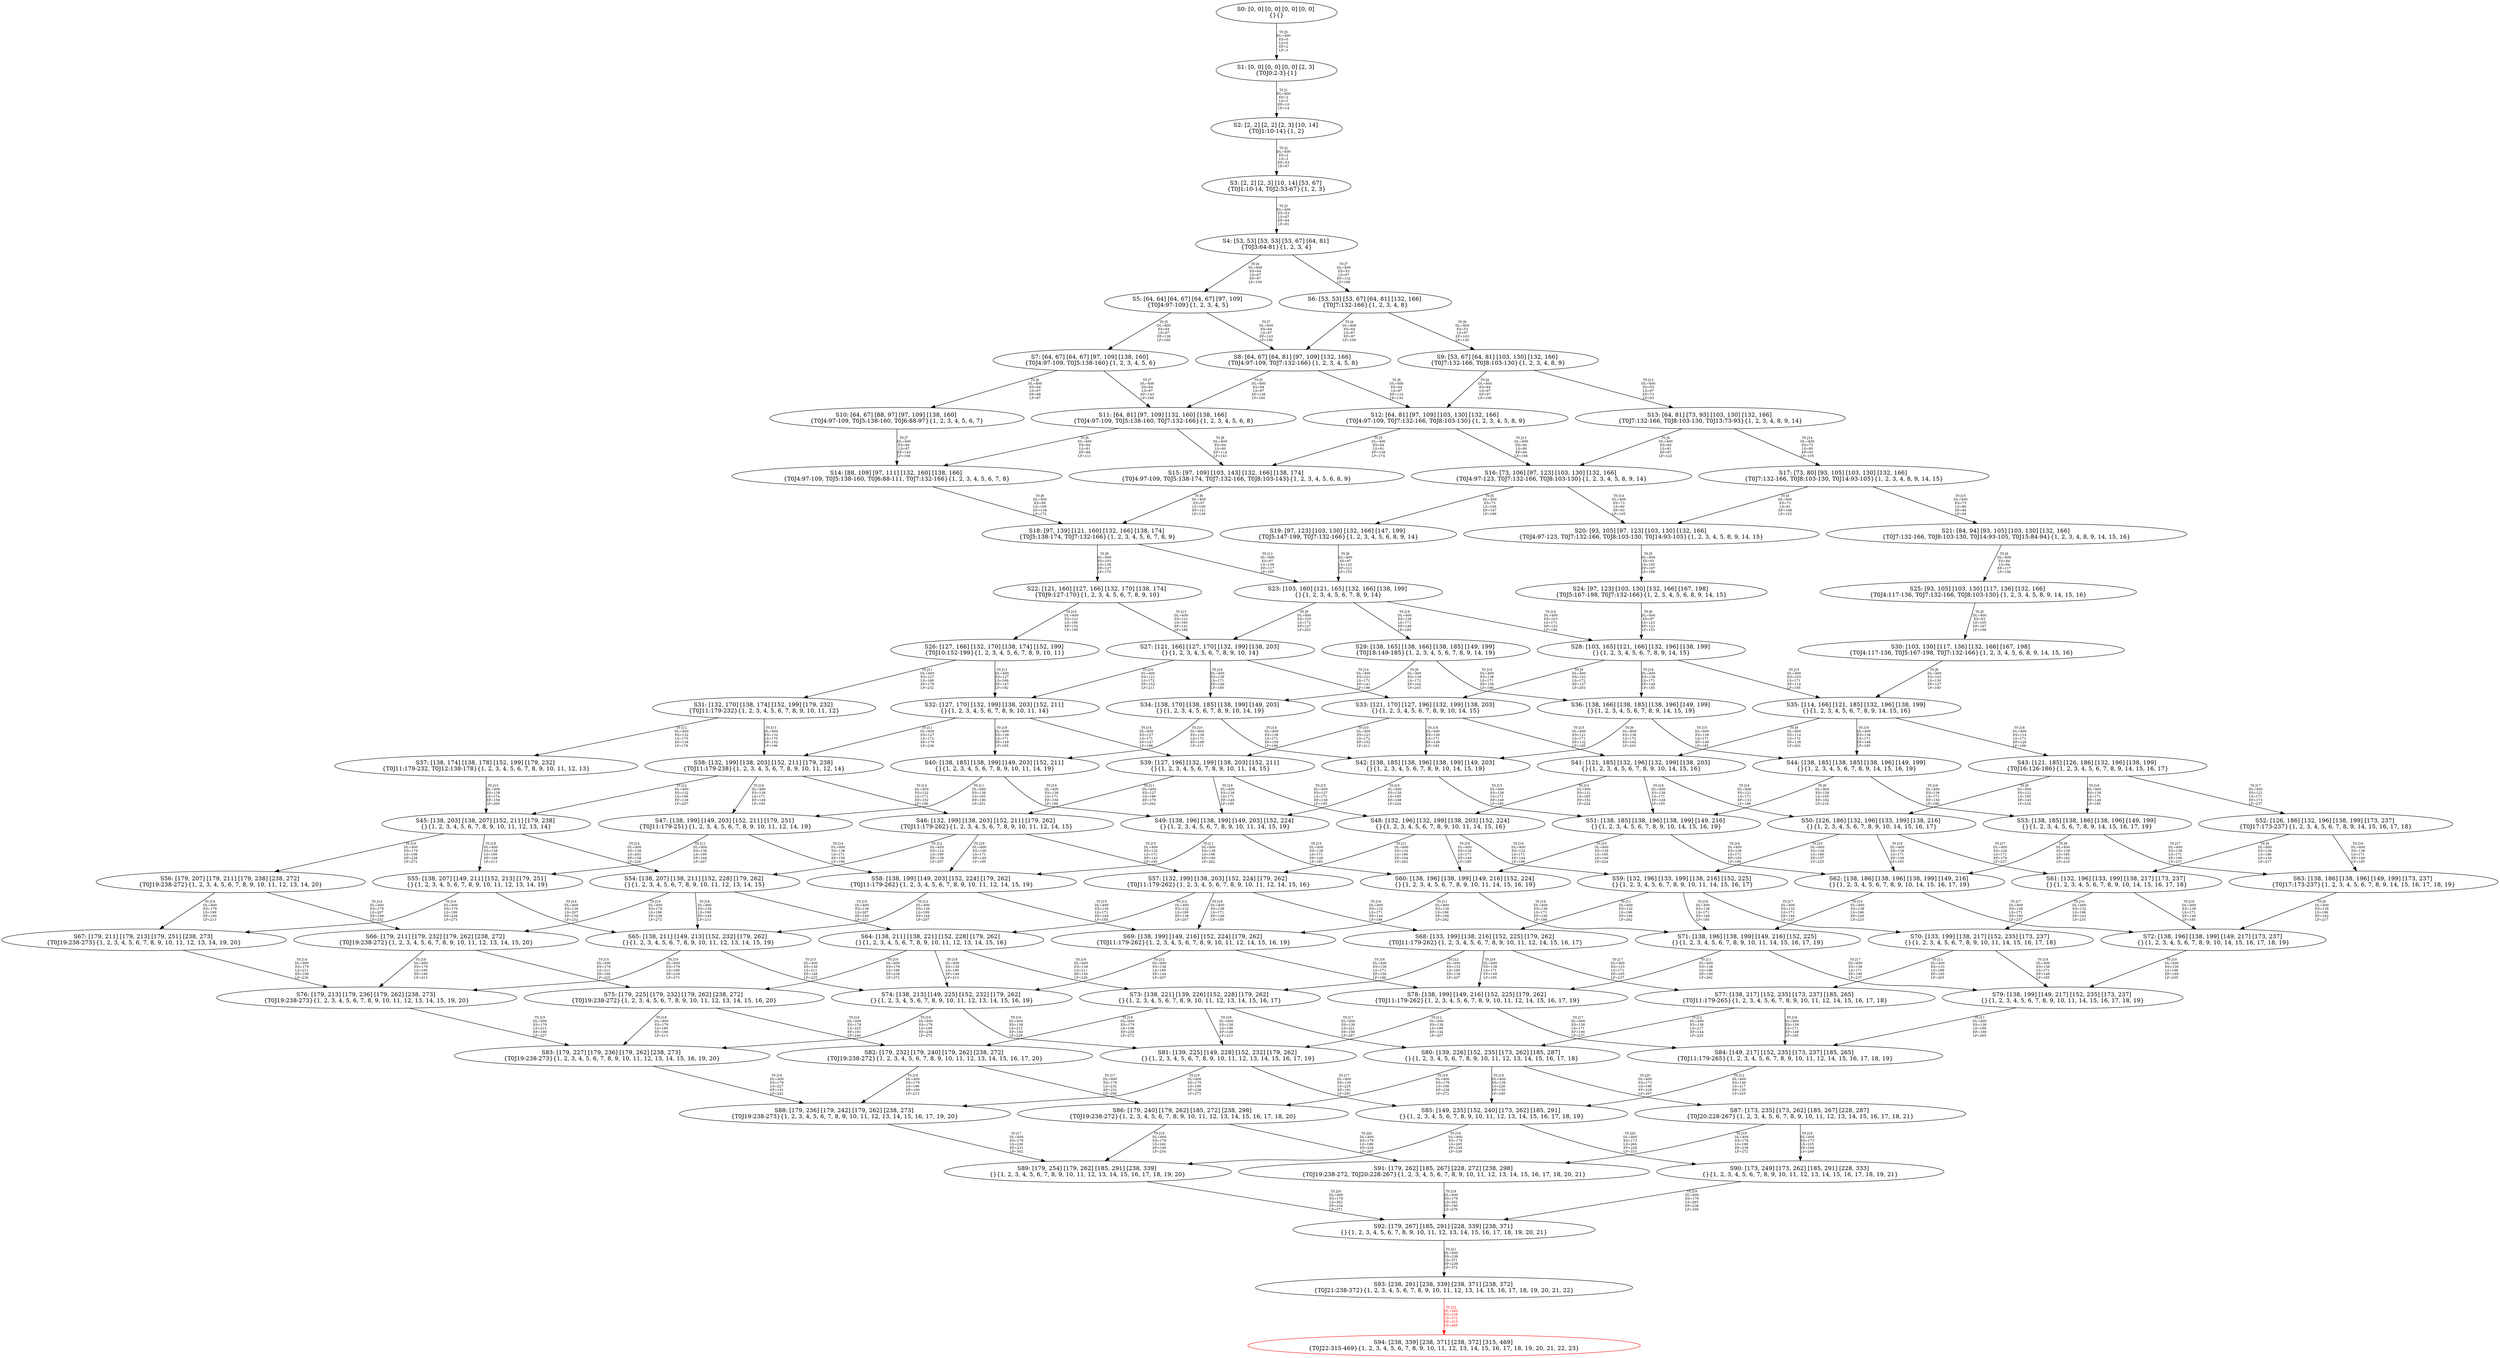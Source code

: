 digraph {
	S0[label="S0: [0, 0] [0, 0] [0, 0] [0, 0] \n{}{}"];
	S1[label="S1: [0, 0] [0, 0] [0, 0] [2, 3] \n{T0J0:2-3}{1}"];
	S2[label="S2: [2, 2] [2, 2] [2, 3] [10, 14] \n{T0J1:10-14}{1, 2}"];
	S3[label="S3: [2, 2] [2, 3] [10, 14] [53, 67] \n{T0J1:10-14, T0J2:53-67}{1, 2, 3}"];
	S4[label="S4: [53, 53] [53, 53] [53, 67] [64, 81] \n{T0J3:64-81}{1, 2, 3, 4}"];
	S5[label="S5: [64, 64] [64, 67] [64, 67] [97, 109] \n{T0J4:97-109}{1, 2, 3, 4, 5}"];
	S6[label="S6: [53, 53] [53, 67] [64, 81] [132, 166] \n{T0J7:132-166}{1, 2, 3, 4, 8}"];
	S7[label="S7: [64, 67] [64, 67] [97, 109] [138, 160] \n{T0J4:97-109, T0J5:138-160}{1, 2, 3, 4, 5, 6}"];
	S8[label="S8: [64, 67] [64, 81] [97, 109] [132, 166] \n{T0J4:97-109, T0J7:132-166}{1, 2, 3, 4, 5, 8}"];
	S9[label="S9: [53, 67] [64, 81] [103, 130] [132, 166] \n{T0J7:132-166, T0J8:103-130}{1, 2, 3, 4, 8, 9}"];
	S10[label="S10: [64, 67] [88, 97] [97, 109] [138, 160] \n{T0J4:97-109, T0J5:138-160, T0J6:88-97}{1, 2, 3, 4, 5, 6, 7}"];
	S11[label="S11: [64, 81] [97, 109] [132, 160] [138, 166] \n{T0J4:97-109, T0J5:138-160, T0J7:132-166}{1, 2, 3, 4, 5, 6, 8}"];
	S12[label="S12: [64, 81] [97, 109] [103, 130] [132, 166] \n{T0J4:97-109, T0J7:132-166, T0J8:103-130}{1, 2, 3, 4, 5, 8, 9}"];
	S13[label="S13: [64, 81] [73, 93] [103, 130] [132, 166] \n{T0J7:132-166, T0J8:103-130, T0J13:73-93}{1, 2, 3, 4, 8, 9, 14}"];
	S14[label="S14: [88, 109] [97, 111] [132, 160] [138, 166] \n{T0J4:97-109, T0J5:138-160, T0J6:88-111, T0J7:132-166}{1, 2, 3, 4, 5, 6, 7, 8}"];
	S15[label="S15: [97, 109] [103, 143] [132, 166] [138, 174] \n{T0J4:97-109, T0J5:138-174, T0J7:132-166, T0J8:103-143}{1, 2, 3, 4, 5, 6, 8, 9}"];
	S16[label="S16: [73, 106] [97, 123] [103, 130] [132, 166] \n{T0J4:97-123, T0J7:132-166, T0J8:103-130}{1, 2, 3, 4, 5, 8, 9, 14}"];
	S17[label="S17: [73, 80] [93, 105] [103, 130] [132, 166] \n{T0J7:132-166, T0J8:103-130, T0J14:93-105}{1, 2, 3, 4, 8, 9, 14, 15}"];
	S18[label="S18: [97, 139] [121, 160] [132, 166] [138, 174] \n{T0J5:138-174, T0J7:132-166}{1, 2, 3, 4, 5, 6, 7, 8, 9}"];
	S19[label="S19: [97, 123] [103, 130] [132, 166] [147, 199] \n{T0J5:147-199, T0J7:132-166}{1, 2, 3, 4, 5, 6, 8, 9, 14}"];
	S20[label="S20: [93, 105] [97, 123] [103, 130] [132, 166] \n{T0J4:97-123, T0J7:132-166, T0J8:103-130, T0J14:93-105}{1, 2, 3, 4, 5, 8, 9, 14, 15}"];
	S21[label="S21: [84, 94] [93, 105] [103, 130] [132, 166] \n{T0J7:132-166, T0J8:103-130, T0J14:93-105, T0J15:84-94}{1, 2, 3, 4, 8, 9, 14, 15, 16}"];
	S22[label="S22: [121, 160] [127, 166] [132, 170] [138, 174] \n{T0J9:127-170}{1, 2, 3, 4, 5, 6, 7, 8, 9, 10}"];
	S23[label="S23: [103, 160] [121, 165] [132, 166] [138, 199] \n{}{1, 2, 3, 4, 5, 6, 7, 8, 9, 14}"];
	S24[label="S24: [97, 123] [103, 130] [132, 166] [167, 198] \n{T0J5:167-198, T0J7:132-166}{1, 2, 3, 4, 5, 6, 8, 9, 14, 15}"];
	S25[label="S25: [93, 105] [103, 130] [117, 136] [132, 166] \n{T0J4:117-136, T0J7:132-166, T0J8:103-130}{1, 2, 3, 4, 5, 8, 9, 14, 15, 16}"];
	S26[label="S26: [127, 166] [132, 170] [138, 174] [152, 199] \n{T0J10:152-199}{1, 2, 3, 4, 5, 6, 7, 8, 9, 10, 11}"];
	S27[label="S27: [121, 166] [127, 170] [132, 199] [138, 203] \n{}{1, 2, 3, 4, 5, 6, 7, 8, 9, 10, 14}"];
	S28[label="S28: [103, 165] [121, 166] [132, 196] [138, 199] \n{}{1, 2, 3, 4, 5, 6, 7, 8, 9, 14, 15}"];
	S29[label="S29: [138, 165] [138, 166] [138, 185] [149, 199] \n{T0J18:149-185}{1, 2, 3, 4, 5, 6, 7, 8, 9, 14, 19}"];
	S30[label="S30: [103, 130] [117, 136] [132, 166] [167, 198] \n{T0J4:117-136, T0J5:167-198, T0J7:132-166}{1, 2, 3, 4, 5, 6, 8, 9, 14, 15, 16}"];
	S31[label="S31: [132, 170] [138, 174] [152, 199] [179, 232] \n{T0J11:179-232}{1, 2, 3, 4, 5, 6, 7, 8, 9, 10, 11, 12}"];
	S32[label="S32: [127, 170] [132, 199] [138, 203] [152, 211] \n{}{1, 2, 3, 4, 5, 6, 7, 8, 9, 10, 11, 14}"];
	S33[label="S33: [121, 170] [127, 196] [132, 199] [138, 203] \n{}{1, 2, 3, 4, 5, 6, 7, 8, 9, 10, 14, 15}"];
	S34[label="S34: [138, 170] [138, 185] [138, 199] [149, 203] \n{}{1, 2, 3, 4, 5, 6, 7, 8, 9, 10, 14, 19}"];
	S35[label="S35: [114, 166] [121, 185] [132, 196] [138, 199] \n{}{1, 2, 3, 4, 5, 6, 7, 8, 9, 14, 15, 16}"];
	S36[label="S36: [138, 166] [138, 185] [138, 196] [149, 199] \n{}{1, 2, 3, 4, 5, 6, 7, 8, 9, 14, 15, 19}"];
	S37[label="S37: [138, 174] [138, 178] [152, 199] [179, 232] \n{T0J11:179-232, T0J12:138-178}{1, 2, 3, 4, 5, 6, 7, 8, 9, 10, 11, 12, 13}"];
	S38[label="S38: [132, 199] [138, 203] [152, 211] [179, 238] \n{T0J11:179-238}{1, 2, 3, 4, 5, 6, 7, 8, 9, 10, 11, 12, 14}"];
	S39[label="S39: [127, 196] [132, 199] [138, 203] [152, 211] \n{}{1, 2, 3, 4, 5, 6, 7, 8, 9, 10, 11, 14, 15}"];
	S40[label="S40: [138, 185] [138, 199] [149, 203] [152, 211] \n{}{1, 2, 3, 4, 5, 6, 7, 8, 9, 10, 11, 14, 19}"];
	S41[label="S41: [121, 185] [132, 196] [132, 199] [138, 203] \n{}{1, 2, 3, 4, 5, 6, 7, 8, 9, 10, 14, 15, 16}"];
	S42[label="S42: [138, 185] [138, 196] [138, 199] [149, 203] \n{}{1, 2, 3, 4, 5, 6, 7, 8, 9, 10, 14, 15, 19}"];
	S43[label="S43: [121, 185] [126, 186] [132, 196] [138, 199] \n{T0J16:126-186}{1, 2, 3, 4, 5, 6, 7, 8, 9, 14, 15, 16, 17}"];
	S44[label="S44: [138, 185] [138, 185] [138, 196] [149, 199] \n{}{1, 2, 3, 4, 5, 6, 7, 8, 9, 14, 15, 16, 19}"];
	S45[label="S45: [138, 203] [138, 207] [152, 211] [179, 238] \n{}{1, 2, 3, 4, 5, 6, 7, 8, 9, 10, 11, 12, 13, 14}"];
	S46[label="S46: [132, 199] [138, 203] [152, 211] [179, 262] \n{T0J11:179-262}{1, 2, 3, 4, 5, 6, 7, 8, 9, 10, 11, 12, 14, 15}"];
	S47[label="S47: [138, 199] [149, 203] [152, 211] [179, 251] \n{T0J11:179-251}{1, 2, 3, 4, 5, 6, 7, 8, 9, 10, 11, 12, 14, 19}"];
	S48[label="S48: [132, 196] [132, 199] [138, 203] [152, 224] \n{}{1, 2, 3, 4, 5, 6, 7, 8, 9, 10, 11, 14, 15, 16}"];
	S49[label="S49: [138, 196] [138, 199] [149, 203] [152, 224] \n{}{1, 2, 3, 4, 5, 6, 7, 8, 9, 10, 11, 14, 15, 19}"];
	S50[label="S50: [126, 186] [132, 196] [133, 199] [138, 216] \n{}{1, 2, 3, 4, 5, 6, 7, 8, 9, 10, 14, 15, 16, 17}"];
	S51[label="S51: [138, 185] [138, 196] [138, 199] [149, 216] \n{}{1, 2, 3, 4, 5, 6, 7, 8, 9, 10, 14, 15, 16, 19}"];
	S52[label="S52: [126, 186] [132, 196] [138, 199] [173, 237] \n{T0J17:173-237}{1, 2, 3, 4, 5, 6, 7, 8, 9, 14, 15, 16, 17, 18}"];
	S53[label="S53: [138, 185] [138, 186] [138, 196] [149, 199] \n{}{1, 2, 3, 4, 5, 6, 7, 8, 9, 14, 15, 16, 17, 19}"];
	S54[label="S54: [138, 207] [138, 211] [152, 228] [179, 262] \n{}{1, 2, 3, 4, 5, 6, 7, 8, 9, 10, 11, 12, 13, 14, 15}"];
	S55[label="S55: [138, 207] [149, 211] [152, 213] [179, 251] \n{}{1, 2, 3, 4, 5, 6, 7, 8, 9, 10, 11, 12, 13, 14, 19}"];
	S56[label="S56: [179, 207] [179, 211] [179, 238] [238, 272] \n{T0J19:238-272}{1, 2, 3, 4, 5, 6, 7, 8, 9, 10, 11, 12, 13, 14, 20}"];
	S57[label="S57: [132, 199] [138, 203] [152, 224] [179, 262] \n{T0J11:179-262}{1, 2, 3, 4, 5, 6, 7, 8, 9, 10, 11, 12, 14, 15, 16}"];
	S58[label="S58: [138, 199] [149, 203] [152, 224] [179, 262] \n{T0J11:179-262}{1, 2, 3, 4, 5, 6, 7, 8, 9, 10, 11, 12, 14, 15, 19}"];
	S59[label="S59: [132, 196] [133, 199] [138, 216] [152, 225] \n{}{1, 2, 3, 4, 5, 6, 7, 8, 9, 10, 11, 14, 15, 16, 17}"];
	S60[label="S60: [138, 196] [138, 199] [149, 216] [152, 224] \n{}{1, 2, 3, 4, 5, 6, 7, 8, 9, 10, 11, 14, 15, 16, 19}"];
	S61[label="S61: [132, 196] [133, 199] [138, 217] [173, 237] \n{}{1, 2, 3, 4, 5, 6, 7, 8, 9, 10, 14, 15, 16, 17, 18}"];
	S62[label="S62: [138, 186] [138, 196] [138, 199] [149, 216] \n{}{1, 2, 3, 4, 5, 6, 7, 8, 9, 10, 14, 15, 16, 17, 19}"];
	S63[label="S63: [138, 186] [138, 196] [149, 199] [173, 237] \n{T0J17:173-237}{1, 2, 3, 4, 5, 6, 7, 8, 9, 14, 15, 16, 17, 18, 19}"];
	S64[label="S64: [138, 211] [138, 221] [152, 228] [179, 262] \n{}{1, 2, 3, 4, 5, 6, 7, 8, 9, 10, 11, 12, 13, 14, 15, 16}"];
	S65[label="S65: [138, 211] [149, 213] [152, 232] [179, 262] \n{}{1, 2, 3, 4, 5, 6, 7, 8, 9, 10, 11, 12, 13, 14, 15, 19}"];
	S66[label="S66: [179, 211] [179, 232] [179, 262] [238, 272] \n{T0J19:238-272}{1, 2, 3, 4, 5, 6, 7, 8, 9, 10, 11, 12, 13, 14, 15, 20}"];
	S67[label="S67: [179, 211] [179, 213] [179, 251] [238, 273] \n{T0J19:238-273}{1, 2, 3, 4, 5, 6, 7, 8, 9, 10, 11, 12, 13, 14, 19, 20}"];
	S68[label="S68: [133, 199] [138, 216] [152, 225] [179, 262] \n{T0J11:179-262}{1, 2, 3, 4, 5, 6, 7, 8, 9, 10, 11, 12, 14, 15, 16, 17}"];
	S69[label="S69: [138, 199] [149, 216] [152, 224] [179, 262] \n{T0J11:179-262}{1, 2, 3, 4, 5, 6, 7, 8, 9, 10, 11, 12, 14, 15, 16, 19}"];
	S70[label="S70: [133, 199] [138, 217] [152, 235] [173, 237] \n{}{1, 2, 3, 4, 5, 6, 7, 8, 9, 10, 11, 14, 15, 16, 17, 18}"];
	S71[label="S71: [138, 196] [138, 199] [149, 216] [152, 225] \n{}{1, 2, 3, 4, 5, 6, 7, 8, 9, 10, 11, 14, 15, 16, 17, 19}"];
	S72[label="S72: [138, 196] [138, 199] [149, 217] [173, 237] \n{}{1, 2, 3, 4, 5, 6, 7, 8, 9, 10, 14, 15, 16, 17, 18, 19}"];
	S73[label="S73: [138, 221] [139, 226] [152, 228] [179, 262] \n{}{1, 2, 3, 4, 5, 6, 7, 8, 9, 10, 11, 12, 13, 14, 15, 16, 17}"];
	S74[label="S74: [138, 213] [149, 225] [152, 232] [179, 262] \n{}{1, 2, 3, 4, 5, 6, 7, 8, 9, 10, 11, 12, 13, 14, 15, 16, 19}"];
	S75[label="S75: [179, 225] [179, 232] [179, 262] [238, 272] \n{T0J19:238-272}{1, 2, 3, 4, 5, 6, 7, 8, 9, 10, 11, 12, 13, 14, 15, 16, 20}"];
	S76[label="S76: [179, 213] [179, 236] [179, 262] [238, 273] \n{T0J19:238-273}{1, 2, 3, 4, 5, 6, 7, 8, 9, 10, 11, 12, 13, 14, 15, 19, 20}"];
	S77[label="S77: [138, 217] [152, 235] [173, 237] [185, 265] \n{T0J11:179-265}{1, 2, 3, 4, 5, 6, 7, 8, 9, 10, 11, 12, 14, 15, 16, 17, 18}"];
	S78[label="S78: [138, 199] [149, 216] [152, 225] [179, 262] \n{T0J11:179-262}{1, 2, 3, 4, 5, 6, 7, 8, 9, 10, 11, 12, 14, 15, 16, 17, 19}"];
	S79[label="S79: [138, 199] [149, 217] [152, 235] [173, 237] \n{}{1, 2, 3, 4, 5, 6, 7, 8, 9, 10, 11, 14, 15, 16, 17, 18, 19}"];
	S80[label="S80: [139, 226] [152, 235] [173, 262] [185, 287] \n{}{1, 2, 3, 4, 5, 6, 7, 8, 9, 10, 11, 12, 13, 14, 15, 16, 17, 18}"];
	S81[label="S81: [139, 225] [149, 228] [152, 232] [179, 262] \n{}{1, 2, 3, 4, 5, 6, 7, 8, 9, 10, 11, 12, 13, 14, 15, 16, 17, 19}"];
	S82[label="S82: [179, 232] [179, 240] [179, 262] [238, 272] \n{T0J19:238-272}{1, 2, 3, 4, 5, 6, 7, 8, 9, 10, 11, 12, 13, 14, 15, 16, 17, 20}"];
	S83[label="S83: [179, 227] [179, 236] [179, 262] [238, 273] \n{T0J19:238-273}{1, 2, 3, 4, 5, 6, 7, 8, 9, 10, 11, 12, 13, 14, 15, 16, 19, 20}"];
	S84[label="S84: [149, 217] [152, 235] [173, 237] [185, 265] \n{T0J11:179-265}{1, 2, 3, 4, 5, 6, 7, 8, 9, 10, 11, 12, 14, 15, 16, 17, 18, 19}"];
	S85[label="S85: [149, 235] [152, 240] [173, 262] [185, 291] \n{}{1, 2, 3, 4, 5, 6, 7, 8, 9, 10, 11, 12, 13, 14, 15, 16, 17, 18, 19}"];
	S86[label="S86: [179, 240] [179, 262] [185, 272] [238, 298] \n{T0J19:238-272}{1, 2, 3, 4, 5, 6, 7, 8, 9, 10, 11, 12, 13, 14, 15, 16, 17, 18, 20}"];
	S87[label="S87: [173, 235] [173, 262] [185, 267] [228, 287] \n{T0J20:228-267}{1, 2, 3, 4, 5, 6, 7, 8, 9, 10, 11, 12, 13, 14, 15, 16, 17, 18, 21}"];
	S88[label="S88: [179, 236] [179, 242] [179, 262] [238, 273] \n{T0J19:238-273}{1, 2, 3, 4, 5, 6, 7, 8, 9, 10, 11, 12, 13, 14, 15, 16, 17, 19, 20}"];
	S89[label="S89: [179, 254] [179, 262] [185, 291] [238, 339] \n{}{1, 2, 3, 4, 5, 6, 7, 8, 9, 10, 11, 12, 13, 14, 15, 16, 17, 18, 19, 20}"];
	S90[label="S90: [173, 249] [173, 262] [185, 291] [228, 333] \n{}{1, 2, 3, 4, 5, 6, 7, 8, 9, 10, 11, 12, 13, 14, 15, 16, 17, 18, 19, 21}"];
	S91[label="S91: [179, 262] [185, 267] [228, 272] [238, 298] \n{T0J19:238-272, T0J20:228-267}{1, 2, 3, 4, 5, 6, 7, 8, 9, 10, 11, 12, 13, 14, 15, 16, 17, 18, 20, 21}"];
	S92[label="S92: [179, 267] [185, 291] [228, 339] [238, 371] \n{}{1, 2, 3, 4, 5, 6, 7, 8, 9, 10, 11, 12, 13, 14, 15, 16, 17, 18, 19, 20, 21}"];
	S93[label="S93: [238, 291] [238, 339] [238, 371] [238, 372] \n{T0J21:238-372}{1, 2, 3, 4, 5, 6, 7, 8, 9, 10, 11, 12, 13, 14, 15, 16, 17, 18, 19, 20, 21, 22}"];
	S94[label="S94: [238, 339] [238, 371] [238, 372] [315, 469] \n{T0J22:315-469}{1, 2, 3, 4, 5, 6, 7, 8, 9, 10, 11, 12, 13, 14, 15, 16, 17, 18, 19, 20, 21, 22, 23}"];
	S0 -> S1[label="T0 J0\nDL=400\nES=0\nLS=0\nEF=2\nLF=3",fontsize=8];
	S1 -> S2[label="T0 J1\nDL=400\nES=2\nLS=3\nEF=10\nLF=14",fontsize=8];
	S2 -> S3[label="T0 J2\nDL=400\nES=2\nLS=3\nEF=53\nLF=67",fontsize=8];
	S3 -> S4[label="T0 J3\nDL=400\nES=53\nLS=67\nEF=64\nLF=81",fontsize=8];
	S4 -> S5[label="T0 J4\nDL=400\nES=64\nLS=67\nEF=97\nLF=109",fontsize=8];
	S4 -> S6[label="T0 J7\nDL=400\nES=53\nLS=67\nEF=132\nLF=166",fontsize=8];
	S5 -> S7[label="T0 J5\nDL=400\nES=64\nLS=67\nEF=138\nLF=160",fontsize=8];
	S5 -> S8[label="T0 J7\nDL=400\nES=64\nLS=67\nEF=143\nLF=166",fontsize=8];
	S6 -> S8[label="T0 J4\nDL=400\nES=64\nLS=67\nEF=97\nLF=109",fontsize=8];
	S6 -> S9[label="T0 J8\nDL=400\nES=53\nLS=67\nEF=103\nLF=130",fontsize=8];
	S7 -> S10[label="T0 J6\nDL=400\nES=64\nLS=67\nEF=88\nLF=97",fontsize=8];
	S7 -> S11[label="T0 J7\nDL=400\nES=64\nLS=67\nEF=143\nLF=166",fontsize=8];
	S8 -> S11[label="T0 J5\nDL=400\nES=64\nLS=67\nEF=138\nLF=160",fontsize=8];
	S8 -> S12[label="T0 J8\nDL=400\nES=64\nLS=67\nEF=114\nLF=130",fontsize=8];
	S9 -> S12[label="T0 J4\nDL=400\nES=64\nLS=67\nEF=97\nLF=109",fontsize=8];
	S9 -> S13[label="T0 J13\nDL=400\nES=53\nLS=67\nEF=73\nLF=93",fontsize=8];
	S10 -> S14[label="T0 J7\nDL=400\nES=64\nLS=67\nEF=143\nLF=166",fontsize=8];
	S11 -> S14[label="T0 J6\nDL=400\nES=64\nLS=81\nEF=88\nLF=111",fontsize=8];
	S11 -> S15[label="T0 J8\nDL=400\nES=64\nLS=80\nEF=114\nLF=143",fontsize=8];
	S12 -> S15[label="T0 J5\nDL=400\nES=64\nLS=81\nEF=138\nLF=174",fontsize=8];
	S12 -> S16[label="T0 J13\nDL=400\nES=64\nLS=80\nEF=84\nLF=106",fontsize=8];
	S13 -> S16[label="T0 J4\nDL=400\nES=64\nLS=81\nEF=97\nLF=123",fontsize=8];
	S13 -> S17[label="T0 J14\nDL=400\nES=73\nLS=80\nEF=93\nLF=105",fontsize=8];
	S14 -> S18[label="T0 J8\nDL=400\nES=88\nLS=109\nEF=138\nLF=172",fontsize=8];
	S15 -> S18[label="T0 J6\nDL=400\nES=97\nLS=109\nEF=121\nLF=139",fontsize=8];
	S16 -> S19[label="T0 J5\nDL=400\nES=73\nLS=106\nEF=147\nLF=199",fontsize=8];
	S16 -> S20[label="T0 J14\nDL=400\nES=73\nLS=80\nEF=93\nLF=105",fontsize=8];
	S17 -> S20[label="T0 J4\nDL=400\nES=73\nLS=81\nEF=106\nLF=123",fontsize=8];
	S17 -> S21[label="T0 J15\nDL=400\nES=73\nLS=80\nEF=84\nLF=94",fontsize=8];
	S18 -> S22[label="T0 J9\nDL=400\nES=103\nLS=139\nEF=127\nLF=170",fontsize=8];
	S18 -> S23[label="T0 J13\nDL=400\nES=97\nLS=139\nEF=117\nLF=165",fontsize=8];
	S19 -> S23[label="T0 J6\nDL=400\nES=97\nLS=123\nEF=121\nLF=153",fontsize=8];
	S20 -> S24[label="T0 J5\nDL=400\nES=93\nLS=105\nEF=167\nLF=198",fontsize=8];
	S21 -> S25[label="T0 J4\nDL=400\nES=84\nLS=94\nEF=117\nLF=136",fontsize=8];
	S22 -> S26[label="T0 J10\nDL=400\nES=121\nLS=160\nEF=152\nLF=199",fontsize=8];
	S22 -> S27[label="T0 J13\nDL=400\nES=121\nLS=160\nEF=141\nLF=186",fontsize=8];
	S23 -> S27[label="T0 J9\nDL=400\nES=103\nLS=172\nEF=127\nLF=203",fontsize=8];
	S23 -> S28[label="T0 J14\nDL=400\nES=103\nLS=171\nEF=123\nLF=196",fontsize=8];
	S23 -> S29[label="T0 J18\nDL=400\nES=138\nLS=171\nEF=149\nLF=185",fontsize=8];
	S24 -> S28[label="T0 J6\nDL=400\nES=97\nLS=123\nEF=121\nLF=153",fontsize=8];
	S25 -> S30[label="T0 J5\nDL=400\nES=93\nLS=105\nEF=167\nLF=198",fontsize=8];
	S26 -> S31[label="T0 J11\nDL=400\nES=127\nLS=166\nEF=179\nLF=232",fontsize=8];
	S26 -> S32[label="T0 J13\nDL=400\nES=127\nLS=166\nEF=147\nLF=192",fontsize=8];
	S27 -> S32[label="T0 J10\nDL=400\nES=121\nLS=172\nEF=152\nLF=211",fontsize=8];
	S27 -> S33[label="T0 J14\nDL=400\nES=121\nLS=171\nEF=141\nLF=196",fontsize=8];
	S27 -> S34[label="T0 J18\nDL=400\nES=138\nLS=171\nEF=149\nLF=185",fontsize=8];
	S28 -> S33[label="T0 J9\nDL=400\nES=103\nLS=172\nEF=127\nLF=203",fontsize=8];
	S28 -> S35[label="T0 J15\nDL=400\nES=103\nLS=171\nEF=114\nLF=185",fontsize=8];
	S28 -> S36[label="T0 J18\nDL=400\nES=138\nLS=171\nEF=149\nLF=185",fontsize=8];
	S29 -> S34[label="T0 J9\nDL=400\nES=138\nLS=172\nEF=162\nLF=203",fontsize=8];
	S29 -> S36[label="T0 J14\nDL=400\nES=138\nLS=171\nEF=158\nLF=196",fontsize=8];
	S30 -> S35[label="T0 J6\nDL=400\nES=103\nLS=130\nEF=127\nLF=160",fontsize=8];
	S31 -> S37[label="T0 J12\nDL=400\nES=132\nLS=170\nEF=138\nLF=178",fontsize=8];
	S31 -> S38[label="T0 J13\nDL=400\nES=132\nLS=170\nEF=152\nLF=196",fontsize=8];
	S32 -> S38[label="T0 J11\nDL=400\nES=127\nLS=172\nEF=179\nLF=238",fontsize=8];
	S32 -> S39[label="T0 J14\nDL=400\nES=127\nLS=171\nEF=147\nLF=196",fontsize=8];
	S32 -> S40[label="T0 J18\nDL=400\nES=138\nLS=171\nEF=149\nLF=185",fontsize=8];
	S33 -> S39[label="T0 J10\nDL=400\nES=121\nLS=172\nEF=152\nLF=211",fontsize=8];
	S33 -> S41[label="T0 J15\nDL=400\nES=121\nLS=171\nEF=132\nLF=185",fontsize=8];
	S33 -> S42[label="T0 J18\nDL=400\nES=138\nLS=171\nEF=149\nLF=185",fontsize=8];
	S34 -> S40[label="T0 J10\nDL=400\nES=138\nLS=172\nEF=169\nLF=211",fontsize=8];
	S34 -> S42[label="T0 J14\nDL=400\nES=138\nLS=171\nEF=158\nLF=196",fontsize=8];
	S35 -> S41[label="T0 J9\nDL=400\nES=114\nLS=172\nEF=138\nLF=203",fontsize=8];
	S35 -> S43[label="T0 J16\nDL=400\nES=114\nLS=171\nEF=126\nLF=186",fontsize=8];
	S35 -> S44[label="T0 J18\nDL=400\nES=138\nLS=171\nEF=149\nLF=185",fontsize=8];
	S36 -> S42[label="T0 J9\nDL=400\nES=138\nLS=172\nEF=162\nLF=203",fontsize=8];
	S36 -> S44[label="T0 J15\nDL=400\nES=138\nLS=171\nEF=149\nLF=185",fontsize=8];
	S37 -> S45[label="T0 J13\nDL=400\nES=138\nLS=174\nEF=158\nLF=200",fontsize=8];
	S38 -> S45[label="T0 J12\nDL=400\nES=132\nLS=199\nEF=138\nLF=207",fontsize=8];
	S38 -> S46[label="T0 J14\nDL=400\nES=132\nLS=171\nEF=152\nLF=196",fontsize=8];
	S38 -> S47[label="T0 J18\nDL=400\nES=138\nLS=171\nEF=149\nLF=185",fontsize=8];
	S39 -> S46[label="T0 J11\nDL=400\nES=127\nLS=196\nEF=179\nLF=262",fontsize=8];
	S39 -> S48[label="T0 J15\nDL=400\nES=127\nLS=171\nEF=138\nLF=185",fontsize=8];
	S39 -> S49[label="T0 J18\nDL=400\nES=138\nLS=171\nEF=149\nLF=185",fontsize=8];
	S40 -> S47[label="T0 J11\nDL=400\nES=138\nLS=185\nEF=190\nLF=251",fontsize=8];
	S40 -> S49[label="T0 J14\nDL=400\nES=138\nLS=171\nEF=158\nLF=196",fontsize=8];
	S41 -> S48[label="T0 J10\nDL=400\nES=121\nLS=185\nEF=152\nLF=224",fontsize=8];
	S41 -> S50[label="T0 J16\nDL=400\nES=121\nLS=171\nEF=133\nLF=186",fontsize=8];
	S41 -> S51[label="T0 J18\nDL=400\nES=138\nLS=171\nEF=149\nLF=185",fontsize=8];
	S42 -> S49[label="T0 J10\nDL=400\nES=138\nLS=185\nEF=169\nLF=224",fontsize=8];
	S42 -> S51[label="T0 J15\nDL=400\nES=138\nLS=171\nEF=149\nLF=185",fontsize=8];
	S43 -> S50[label="T0 J9\nDL=400\nES=121\nLS=185\nEF=145\nLF=216",fontsize=8];
	S43 -> S52[label="T0 J17\nDL=400\nES=121\nLS=171\nEF=173\nLF=237",fontsize=8];
	S43 -> S53[label="T0 J18\nDL=400\nES=138\nLS=171\nEF=149\nLF=185",fontsize=8];
	S44 -> S51[label="T0 J9\nDL=400\nES=138\nLS=185\nEF=162\nLF=216",fontsize=8];
	S44 -> S53[label="T0 J16\nDL=400\nES=138\nLS=171\nEF=150\nLF=186",fontsize=8];
	S45 -> S54[label="T0 J14\nDL=400\nES=138\nLS=203\nEF=158\nLF=228",fontsize=8];
	S45 -> S55[label="T0 J18\nDL=400\nES=138\nLS=199\nEF=149\nLF=213",fontsize=8];
	S45 -> S56[label="T0 J19\nDL=400\nES=179\nLS=198\nEF=238\nLF=272",fontsize=8];
	S46 -> S54[label="T0 J12\nDL=400\nES=132\nLS=199\nEF=138\nLF=207",fontsize=8];
	S46 -> S57[label="T0 J15\nDL=400\nES=132\nLS=171\nEF=143\nLF=185",fontsize=8];
	S46 -> S58[label="T0 J18\nDL=400\nES=138\nLS=171\nEF=149\nLF=185",fontsize=8];
	S47 -> S55[label="T0 J12\nDL=400\nES=138\nLS=199\nEF=144\nLF=207",fontsize=8];
	S47 -> S58[label="T0 J14\nDL=400\nES=138\nLS=171\nEF=158\nLF=196",fontsize=8];
	S48 -> S57[label="T0 J11\nDL=400\nES=132\nLS=196\nEF=184\nLF=262",fontsize=8];
	S48 -> S59[label="T0 J16\nDL=400\nES=132\nLS=171\nEF=144\nLF=186",fontsize=8];
	S48 -> S60[label="T0 J18\nDL=400\nES=138\nLS=171\nEF=149\nLF=185",fontsize=8];
	S49 -> S58[label="T0 J11\nDL=400\nES=138\nLS=196\nEF=190\nLF=262",fontsize=8];
	S49 -> S60[label="T0 J15\nDL=400\nES=138\nLS=171\nEF=149\nLF=185",fontsize=8];
	S50 -> S59[label="T0 J10\nDL=400\nES=126\nLS=186\nEF=157\nLF=225",fontsize=8];
	S50 -> S61[label="T0 J17\nDL=400\nES=126\nLS=171\nEF=178\nLF=237",fontsize=8];
	S50 -> S62[label="T0 J18\nDL=400\nES=138\nLS=171\nEF=149\nLF=185",fontsize=8];
	S51 -> S60[label="T0 J10\nDL=400\nES=138\nLS=185\nEF=169\nLF=224",fontsize=8];
	S51 -> S62[label="T0 J16\nDL=400\nES=138\nLS=171\nEF=150\nLF=186",fontsize=8];
	S52 -> S61[label="T0 J9\nDL=400\nES=126\nLS=186\nEF=150\nLF=217",fontsize=8];
	S52 -> S63[label="T0 J18\nDL=400\nES=138\nLS=171\nEF=149\nLF=185",fontsize=8];
	S53 -> S62[label="T0 J9\nDL=400\nES=138\nLS=185\nEF=162\nLF=216",fontsize=8];
	S53 -> S63[label="T0 J17\nDL=400\nES=138\nLS=171\nEF=190\nLF=237",fontsize=8];
	S54 -> S64[label="T0 J15\nDL=400\nES=138\nLS=207\nEF=149\nLF=221",fontsize=8];
	S54 -> S65[label="T0 J18\nDL=400\nES=138\nLS=199\nEF=149\nLF=213",fontsize=8];
	S54 -> S66[label="T0 J19\nDL=400\nES=179\nLS=198\nEF=238\nLF=272",fontsize=8];
	S55 -> S65[label="T0 J14\nDL=400\nES=138\nLS=207\nEF=158\nLF=232",fontsize=8];
	S55 -> S67[label="T0 J19\nDL=400\nES=179\nLS=199\nEF=238\nLF=273",fontsize=8];
	S56 -> S66[label="T0 J14\nDL=400\nES=179\nLS=207\nEF=199\nLF=232",fontsize=8];
	S56 -> S67[label="T0 J18\nDL=400\nES=179\nLS=199\nEF=190\nLF=213",fontsize=8];
	S57 -> S64[label="T0 J12\nDL=400\nES=132\nLS=199\nEF=138\nLF=207",fontsize=8];
	S57 -> S68[label="T0 J16\nDL=400\nES=132\nLS=171\nEF=144\nLF=186",fontsize=8];
	S57 -> S69[label="T0 J18\nDL=400\nES=138\nLS=171\nEF=149\nLF=185",fontsize=8];
	S58 -> S65[label="T0 J12\nDL=400\nES=138\nLS=199\nEF=144\nLF=207",fontsize=8];
	S58 -> S69[label="T0 J15\nDL=400\nES=138\nLS=171\nEF=149\nLF=185",fontsize=8];
	S59 -> S68[label="T0 J11\nDL=400\nES=132\nLS=196\nEF=184\nLF=262",fontsize=8];
	S59 -> S70[label="T0 J17\nDL=400\nES=132\nLS=171\nEF=184\nLF=237",fontsize=8];
	S59 -> S71[label="T0 J18\nDL=400\nES=138\nLS=171\nEF=149\nLF=185",fontsize=8];
	S60 -> S69[label="T0 J11\nDL=400\nES=138\nLS=196\nEF=190\nLF=262",fontsize=8];
	S60 -> S71[label="T0 J16\nDL=400\nES=138\nLS=171\nEF=150\nLF=186",fontsize=8];
	S61 -> S70[label="T0 J10\nDL=400\nES=132\nLS=196\nEF=163\nLF=235",fontsize=8];
	S61 -> S72[label="T0 J18\nDL=400\nES=138\nLS=171\nEF=149\nLF=185",fontsize=8];
	S62 -> S71[label="T0 J10\nDL=400\nES=138\nLS=186\nEF=169\nLF=225",fontsize=8];
	S62 -> S72[label="T0 J17\nDL=400\nES=138\nLS=171\nEF=190\nLF=237",fontsize=8];
	S63 -> S72[label="T0 J9\nDL=400\nES=138\nLS=186\nEF=162\nLF=217",fontsize=8];
	S64 -> S73[label="T0 J16\nDL=400\nES=138\nLS=211\nEF=150\nLF=226",fontsize=8];
	S64 -> S74[label="T0 J18\nDL=400\nES=138\nLS=199\nEF=149\nLF=213",fontsize=8];
	S64 -> S75[label="T0 J19\nDL=400\nES=179\nLS=198\nEF=238\nLF=272",fontsize=8];
	S65 -> S74[label="T0 J15\nDL=400\nES=138\nLS=211\nEF=149\nLF=225",fontsize=8];
	S65 -> S76[label="T0 J19\nDL=400\nES=179\nLS=199\nEF=238\nLF=273",fontsize=8];
	S66 -> S75[label="T0 J15\nDL=400\nES=179\nLS=211\nEF=190\nLF=225",fontsize=8];
	S66 -> S76[label="T0 J18\nDL=400\nES=179\nLS=199\nEF=190\nLF=213",fontsize=8];
	S67 -> S76[label="T0 J14\nDL=400\nES=179\nLS=211\nEF=199\nLF=236",fontsize=8];
	S68 -> S73[label="T0 J12\nDL=400\nES=133\nLS=199\nEF=139\nLF=207",fontsize=8];
	S68 -> S77[label="T0 J17\nDL=400\nES=133\nLS=171\nEF=185\nLF=237",fontsize=8];
	S68 -> S78[label="T0 J18\nDL=400\nES=138\nLS=171\nEF=149\nLF=185",fontsize=8];
	S69 -> S74[label="T0 J12\nDL=400\nES=138\nLS=199\nEF=144\nLF=207",fontsize=8];
	S69 -> S78[label="T0 J16\nDL=400\nES=138\nLS=171\nEF=150\nLF=186",fontsize=8];
	S70 -> S77[label="T0 J11\nDL=400\nES=133\nLS=199\nEF=185\nLF=265",fontsize=8];
	S70 -> S79[label="T0 J18\nDL=400\nES=138\nLS=171\nEF=149\nLF=185",fontsize=8];
	S71 -> S78[label="T0 J11\nDL=400\nES=138\nLS=196\nEF=190\nLF=262",fontsize=8];
	S71 -> S79[label="T0 J17\nDL=400\nES=138\nLS=171\nEF=190\nLF=237",fontsize=8];
	S72 -> S79[label="T0 J10\nDL=400\nES=138\nLS=196\nEF=169\nLF=235",fontsize=8];
	S73 -> S80[label="T0 J17\nDL=400\nES=138\nLS=221\nEF=190\nLF=287",fontsize=8];
	S73 -> S81[label="T0 J18\nDL=400\nES=138\nLS=199\nEF=149\nLF=213",fontsize=8];
	S73 -> S82[label="T0 J19\nDL=400\nES=179\nLS=198\nEF=238\nLF=272",fontsize=8];
	S74 -> S81[label="T0 J16\nDL=400\nES=138\nLS=213\nEF=150\nLF=228",fontsize=8];
	S74 -> S83[label="T0 J19\nDL=400\nES=179\nLS=199\nEF=238\nLF=273",fontsize=8];
	S75 -> S82[label="T0 J16\nDL=400\nES=179\nLS=225\nEF=191\nLF=240",fontsize=8];
	S75 -> S83[label="T0 J18\nDL=400\nES=179\nLS=199\nEF=190\nLF=213",fontsize=8];
	S76 -> S83[label="T0 J15\nDL=400\nES=179\nLS=213\nEF=190\nLF=227",fontsize=8];
	S77 -> S80[label="T0 J12\nDL=400\nES=138\nLS=217\nEF=144\nLF=225",fontsize=8];
	S77 -> S84[label="T0 J18\nDL=400\nES=138\nLS=171\nEF=149\nLF=185",fontsize=8];
	S78 -> S81[label="T0 J12\nDL=400\nES=138\nLS=199\nEF=144\nLF=207",fontsize=8];
	S78 -> S84[label="T0 J17\nDL=400\nES=138\nLS=171\nEF=190\nLF=237",fontsize=8];
	S79 -> S84[label="T0 J11\nDL=400\nES=138\nLS=199\nEF=190\nLF=265",fontsize=8];
	S80 -> S85[label="T0 J18\nDL=400\nES=139\nLS=226\nEF=150\nLF=240",fontsize=8];
	S80 -> S86[label="T0 J19\nDL=400\nES=179\nLS=198\nEF=238\nLF=272",fontsize=8];
	S80 -> S87[label="T0 J20\nDL=400\nES=173\nLS=198\nEF=228\nLF=267",fontsize=8];
	S81 -> S85[label="T0 J17\nDL=400\nES=139\nLS=225\nEF=191\nLF=291",fontsize=8];
	S81 -> S88[label="T0 J19\nDL=400\nES=179\nLS=199\nEF=238\nLF=273",fontsize=8];
	S82 -> S86[label="T0 J17\nDL=400\nES=179\nLS=232\nEF=231\nLF=298",fontsize=8];
	S82 -> S88[label="T0 J18\nDL=400\nES=179\nLS=199\nEF=190\nLF=213",fontsize=8];
	S83 -> S88[label="T0 J16\nDL=400\nES=179\nLS=227\nEF=191\nLF=242",fontsize=8];
	S84 -> S85[label="T0 J12\nDL=400\nES=149\nLS=217\nEF=155\nLF=225",fontsize=8];
	S85 -> S89[label="T0 J19\nDL=400\nES=179\nLS=265\nEF=238\nLF=339",fontsize=8];
	S85 -> S90[label="T0 J20\nDL=400\nES=173\nLS=264\nEF=228\nLF=333",fontsize=8];
	S86 -> S89[label="T0 J18\nDL=400\nES=179\nLS=240\nEF=190\nLF=254",fontsize=8];
	S86 -> S91[label="T0 J20\nDL=400\nES=179\nLS=198\nEF=234\nLF=267",fontsize=8];
	S87 -> S90[label="T0 J18\nDL=400\nES=173\nLS=235\nEF=184\nLF=249",fontsize=8];
	S87 -> S91[label="T0 J19\nDL=400\nES=179\nLS=198\nEF=238\nLF=272",fontsize=8];
	S88 -> S89[label="T0 J17\nDL=400\nES=179\nLS=236\nEF=231\nLF=302",fontsize=8];
	S89 -> S92[label="T0 J20\nDL=400\nES=179\nLS=302\nEF=234\nLF=371",fontsize=8];
	S90 -> S92[label="T0 J19\nDL=400\nES=179\nLS=265\nEF=238\nLF=339",fontsize=8];
	S91 -> S92[label="T0 J18\nDL=400\nES=179\nLS=262\nEF=190\nLF=276",fontsize=8];
	S92 -> S93[label="T0 J21\nDL=400\nES=238\nLS=371\nEF=238\nLF=372",fontsize=8];
	S93 -> S94[label="T0 J22\nDL=400\nES=238\nLS=372\nEF=315\nLF=469",color=Red,fontcolor=Red,fontsize=8];
S94[color=Red];
}
